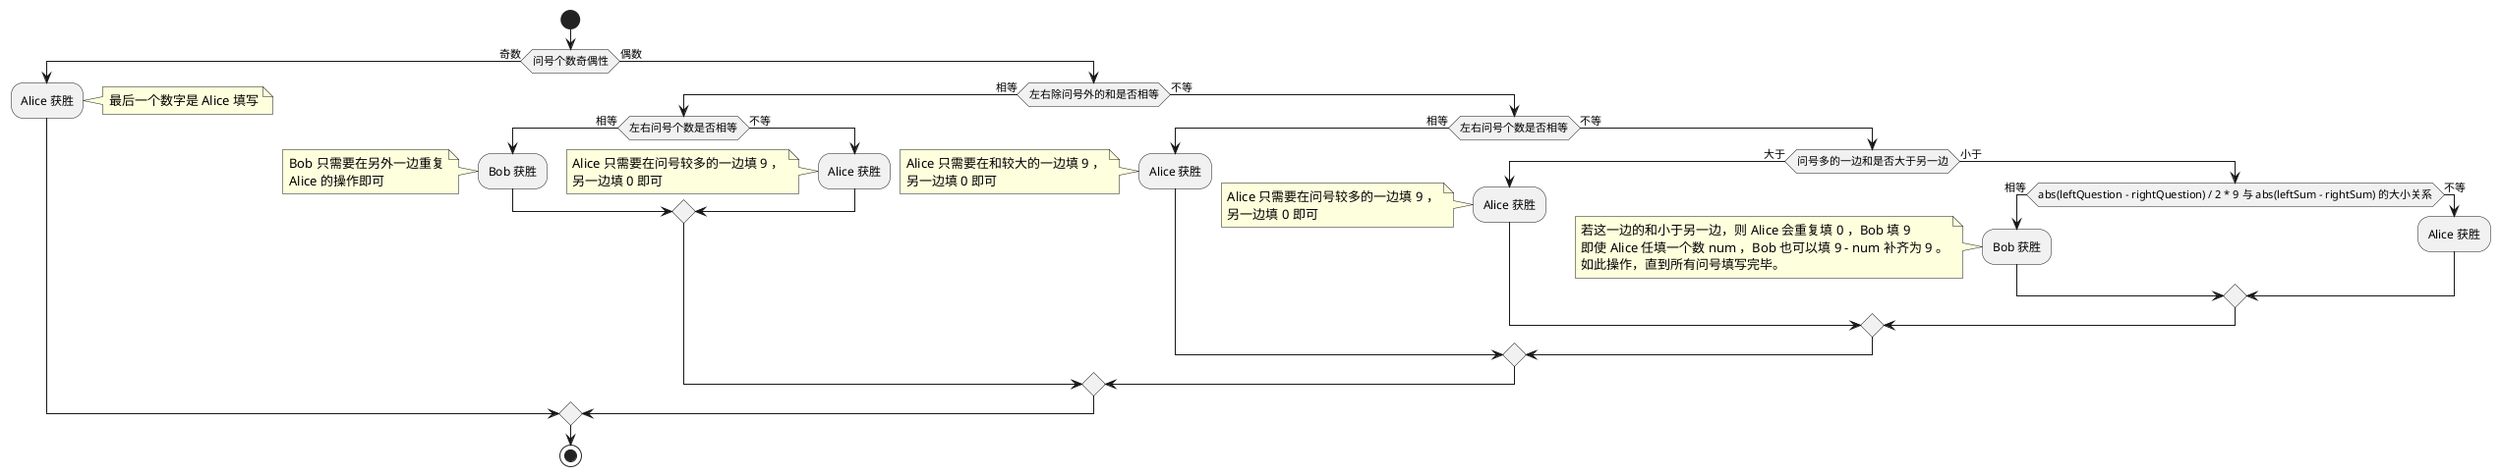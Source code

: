 @startuml
start

if (问号个数奇偶性) then (奇数)
  :Alice 获胜;
note right: 最后一个数字是 Alice 填写
else (偶数)
  if (左右除问号外的和是否相等) then (相等)
    if (左右问号个数是否相等) then (相等)
      :Bob 获胜;
note
Bob 只需要在另外一边重复
Alice 的操作即可
end note
    else (不等)
      :Alice 获胜;
note
Alice 只需要在问号较多的一边填 9 ，
另一边填 0 即可
end note
    endif
  else (不等)
    if (左右问号个数是否相等) then (相等)
      :Alice 获胜;
note
Alice 只需要在和较大的一边填 9 ，
另一边填 0 即可
end note
    else (不等)
        if (问号多的一边和是否大于另一边) then (大于)
            :Alice 获胜;
            note
Alice 只需要在问号较多的一边填 9 ，
另一边填 0 即可
end note
        else (小于)
            if (abs(leftQuestion - rightQuestion) / 2 * 9 与 abs(leftSum - rightSum) 的大小关系) then (相等)
            :Bob 获胜;
note
若这一边的和小于另一边，则 Alice 会重复填 0 ，Bob 填 9
即使 Alice 任填一个数 num ，Bob 也可以填 9 - num 补齐为 9 。
如此操作，直到所有问号填写完毕。
end note
            else (不等)
            :Alice 获胜;
            endif
        endif
    endif
  endif
endif

stop
@enduml